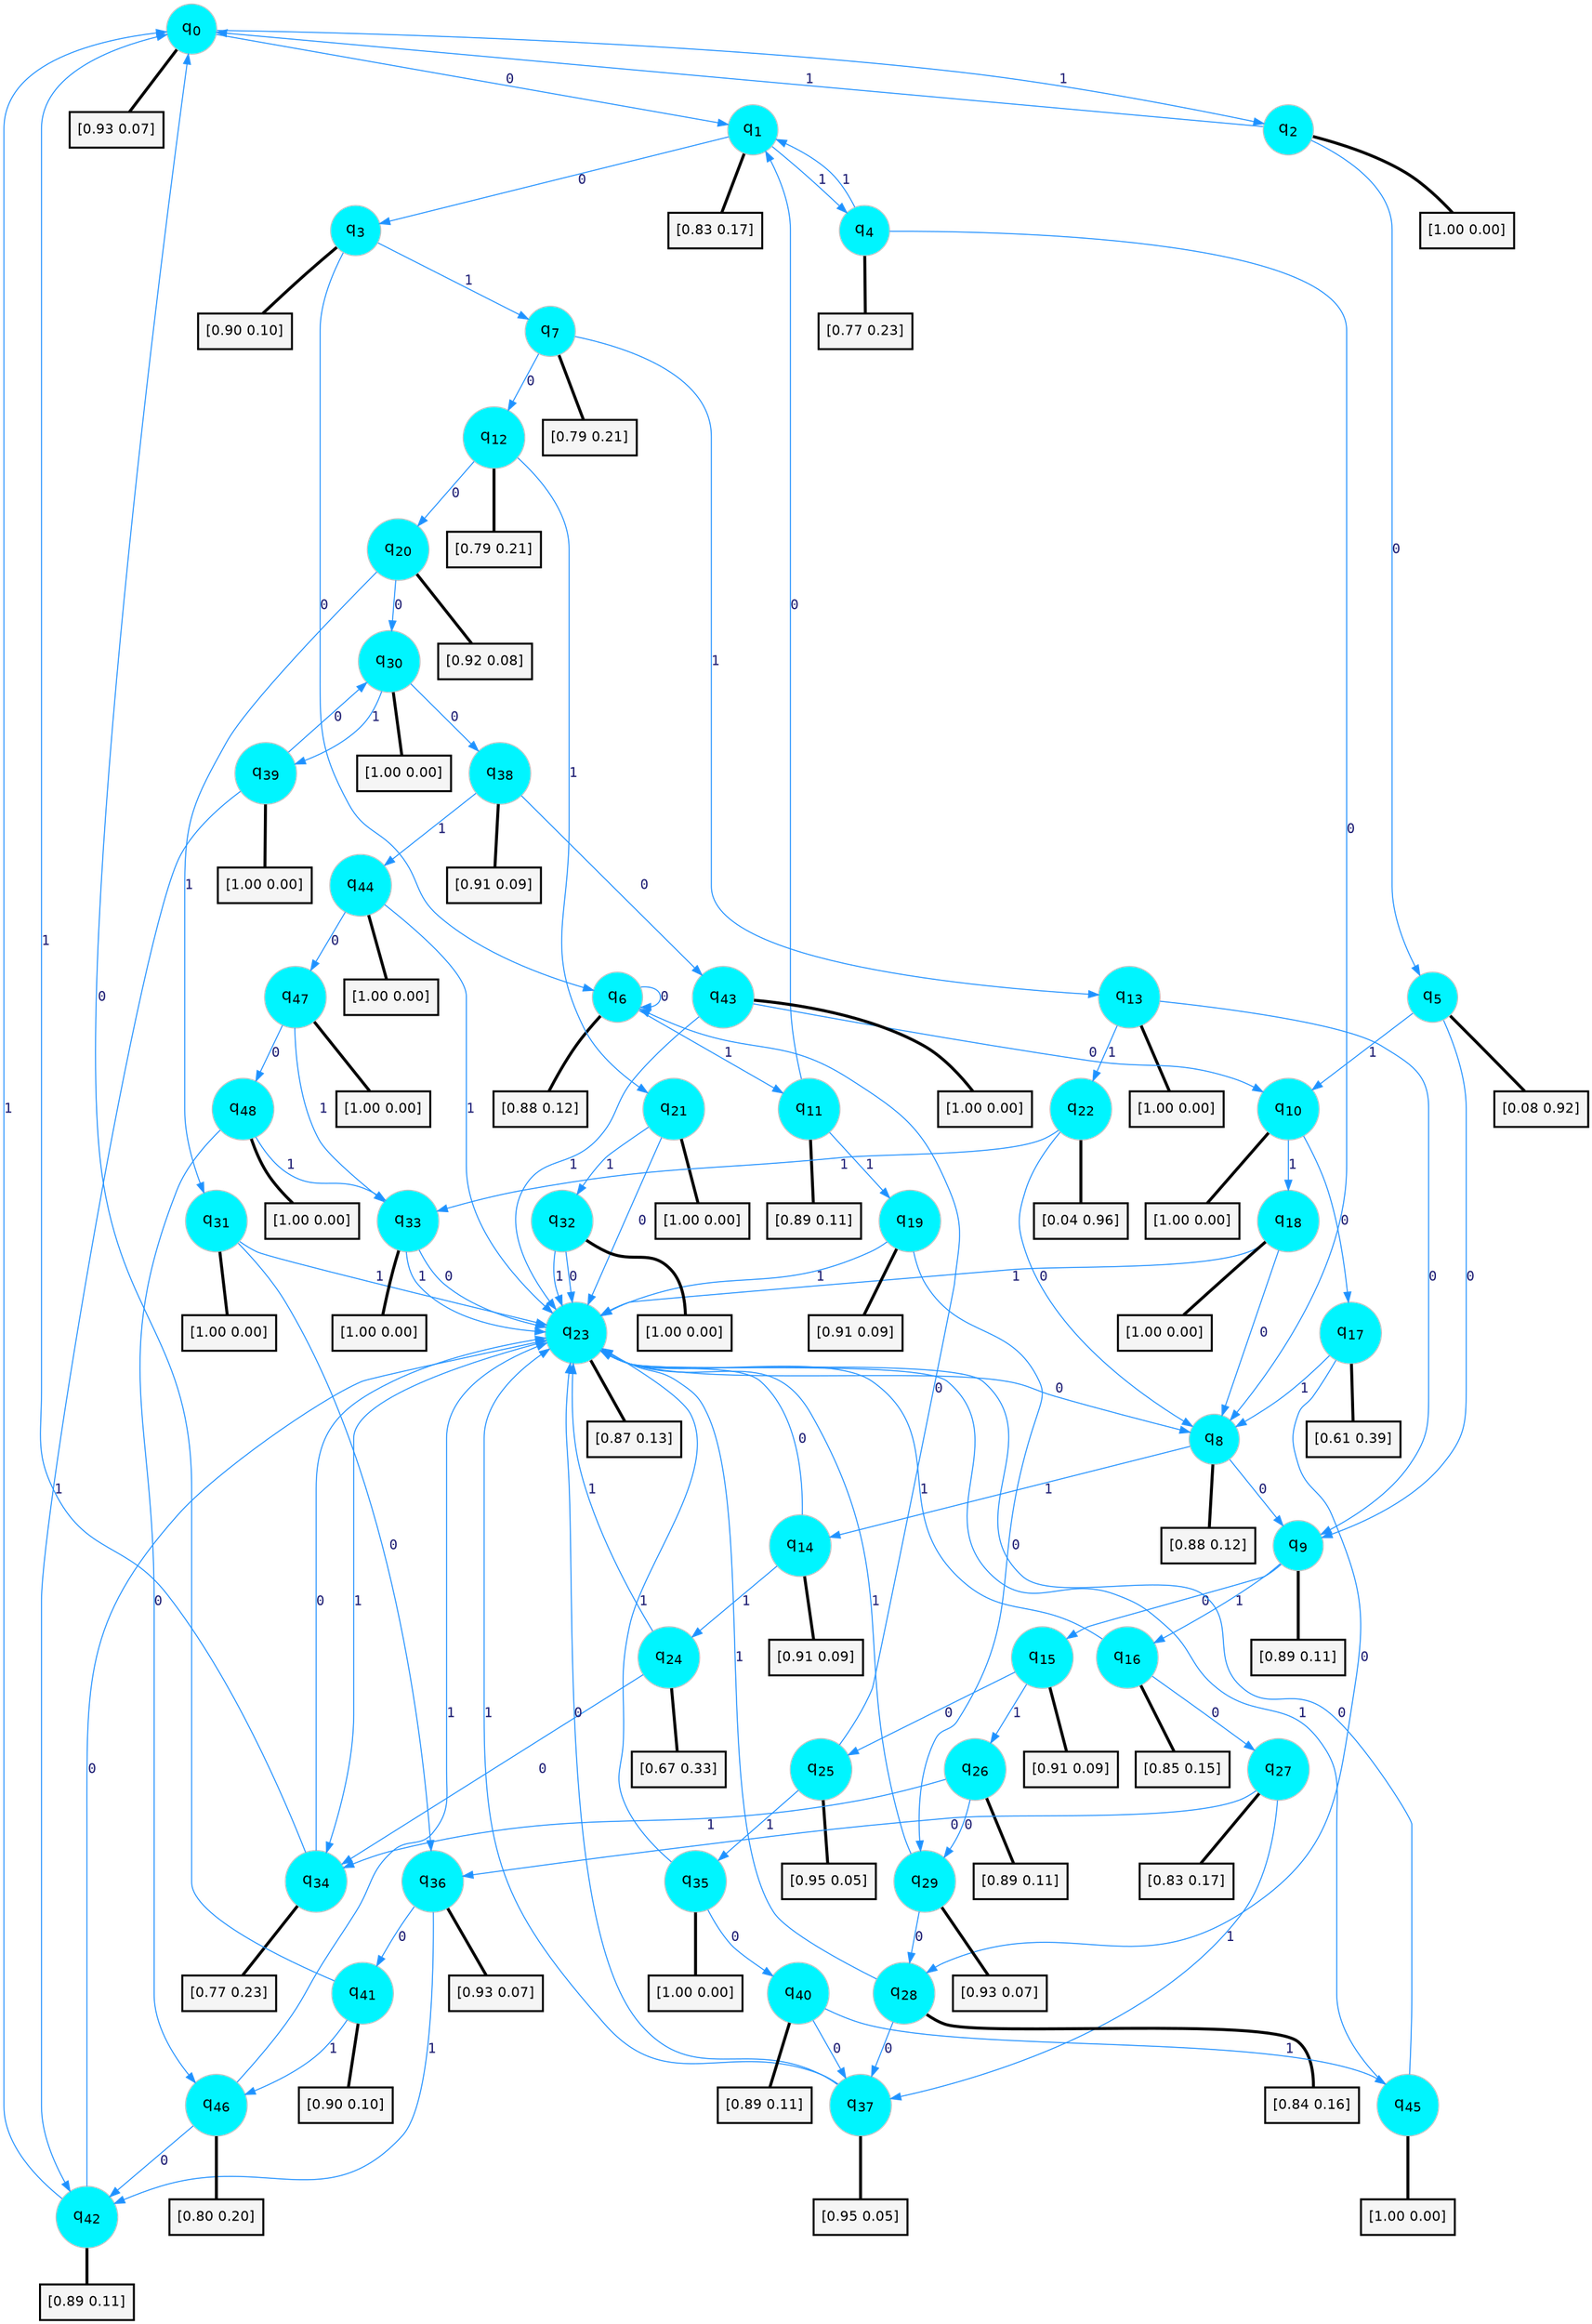 digraph G {
graph [
bgcolor=transparent, dpi=300, rankdir=TD, size="40,25"];
node [
color=gray, fillcolor=turquoise1, fontcolor=black, fontname=Helvetica, fontsize=16, fontweight=bold, shape=circle, style=filled];
edge [
arrowsize=1, color=dodgerblue1, fontcolor=midnightblue, fontname=courier, fontweight=bold, penwidth=1, style=solid, weight=20];
0[label=<q<SUB>0</SUB>>];
1[label=<q<SUB>1</SUB>>];
2[label=<q<SUB>2</SUB>>];
3[label=<q<SUB>3</SUB>>];
4[label=<q<SUB>4</SUB>>];
5[label=<q<SUB>5</SUB>>];
6[label=<q<SUB>6</SUB>>];
7[label=<q<SUB>7</SUB>>];
8[label=<q<SUB>8</SUB>>];
9[label=<q<SUB>9</SUB>>];
10[label=<q<SUB>10</SUB>>];
11[label=<q<SUB>11</SUB>>];
12[label=<q<SUB>12</SUB>>];
13[label=<q<SUB>13</SUB>>];
14[label=<q<SUB>14</SUB>>];
15[label=<q<SUB>15</SUB>>];
16[label=<q<SUB>16</SUB>>];
17[label=<q<SUB>17</SUB>>];
18[label=<q<SUB>18</SUB>>];
19[label=<q<SUB>19</SUB>>];
20[label=<q<SUB>20</SUB>>];
21[label=<q<SUB>21</SUB>>];
22[label=<q<SUB>22</SUB>>];
23[label=<q<SUB>23</SUB>>];
24[label=<q<SUB>24</SUB>>];
25[label=<q<SUB>25</SUB>>];
26[label=<q<SUB>26</SUB>>];
27[label=<q<SUB>27</SUB>>];
28[label=<q<SUB>28</SUB>>];
29[label=<q<SUB>29</SUB>>];
30[label=<q<SUB>30</SUB>>];
31[label=<q<SUB>31</SUB>>];
32[label=<q<SUB>32</SUB>>];
33[label=<q<SUB>33</SUB>>];
34[label=<q<SUB>34</SUB>>];
35[label=<q<SUB>35</SUB>>];
36[label=<q<SUB>36</SUB>>];
37[label=<q<SUB>37</SUB>>];
38[label=<q<SUB>38</SUB>>];
39[label=<q<SUB>39</SUB>>];
40[label=<q<SUB>40</SUB>>];
41[label=<q<SUB>41</SUB>>];
42[label=<q<SUB>42</SUB>>];
43[label=<q<SUB>43</SUB>>];
44[label=<q<SUB>44</SUB>>];
45[label=<q<SUB>45</SUB>>];
46[label=<q<SUB>46</SUB>>];
47[label=<q<SUB>47</SUB>>];
48[label=<q<SUB>48</SUB>>];
49[label="[0.93 0.07]", shape=box,fontcolor=black, fontname=Helvetica, fontsize=14, penwidth=2, fillcolor=whitesmoke,color=black];
50[label="[0.83 0.17]", shape=box,fontcolor=black, fontname=Helvetica, fontsize=14, penwidth=2, fillcolor=whitesmoke,color=black];
51[label="[1.00 0.00]", shape=box,fontcolor=black, fontname=Helvetica, fontsize=14, penwidth=2, fillcolor=whitesmoke,color=black];
52[label="[0.90 0.10]", shape=box,fontcolor=black, fontname=Helvetica, fontsize=14, penwidth=2, fillcolor=whitesmoke,color=black];
53[label="[0.77 0.23]", shape=box,fontcolor=black, fontname=Helvetica, fontsize=14, penwidth=2, fillcolor=whitesmoke,color=black];
54[label="[0.08 0.92]", shape=box,fontcolor=black, fontname=Helvetica, fontsize=14, penwidth=2, fillcolor=whitesmoke,color=black];
55[label="[0.88 0.12]", shape=box,fontcolor=black, fontname=Helvetica, fontsize=14, penwidth=2, fillcolor=whitesmoke,color=black];
56[label="[0.79 0.21]", shape=box,fontcolor=black, fontname=Helvetica, fontsize=14, penwidth=2, fillcolor=whitesmoke,color=black];
57[label="[0.88 0.12]", shape=box,fontcolor=black, fontname=Helvetica, fontsize=14, penwidth=2, fillcolor=whitesmoke,color=black];
58[label="[0.89 0.11]", shape=box,fontcolor=black, fontname=Helvetica, fontsize=14, penwidth=2, fillcolor=whitesmoke,color=black];
59[label="[1.00 0.00]", shape=box,fontcolor=black, fontname=Helvetica, fontsize=14, penwidth=2, fillcolor=whitesmoke,color=black];
60[label="[0.89 0.11]", shape=box,fontcolor=black, fontname=Helvetica, fontsize=14, penwidth=2, fillcolor=whitesmoke,color=black];
61[label="[0.79 0.21]", shape=box,fontcolor=black, fontname=Helvetica, fontsize=14, penwidth=2, fillcolor=whitesmoke,color=black];
62[label="[1.00 0.00]", shape=box,fontcolor=black, fontname=Helvetica, fontsize=14, penwidth=2, fillcolor=whitesmoke,color=black];
63[label="[0.91 0.09]", shape=box,fontcolor=black, fontname=Helvetica, fontsize=14, penwidth=2, fillcolor=whitesmoke,color=black];
64[label="[0.91 0.09]", shape=box,fontcolor=black, fontname=Helvetica, fontsize=14, penwidth=2, fillcolor=whitesmoke,color=black];
65[label="[0.85 0.15]", shape=box,fontcolor=black, fontname=Helvetica, fontsize=14, penwidth=2, fillcolor=whitesmoke,color=black];
66[label="[0.61 0.39]", shape=box,fontcolor=black, fontname=Helvetica, fontsize=14, penwidth=2, fillcolor=whitesmoke,color=black];
67[label="[1.00 0.00]", shape=box,fontcolor=black, fontname=Helvetica, fontsize=14, penwidth=2, fillcolor=whitesmoke,color=black];
68[label="[0.91 0.09]", shape=box,fontcolor=black, fontname=Helvetica, fontsize=14, penwidth=2, fillcolor=whitesmoke,color=black];
69[label="[0.92 0.08]", shape=box,fontcolor=black, fontname=Helvetica, fontsize=14, penwidth=2, fillcolor=whitesmoke,color=black];
70[label="[1.00 0.00]", shape=box,fontcolor=black, fontname=Helvetica, fontsize=14, penwidth=2, fillcolor=whitesmoke,color=black];
71[label="[0.04 0.96]", shape=box,fontcolor=black, fontname=Helvetica, fontsize=14, penwidth=2, fillcolor=whitesmoke,color=black];
72[label="[0.87 0.13]", shape=box,fontcolor=black, fontname=Helvetica, fontsize=14, penwidth=2, fillcolor=whitesmoke,color=black];
73[label="[0.67 0.33]", shape=box,fontcolor=black, fontname=Helvetica, fontsize=14, penwidth=2, fillcolor=whitesmoke,color=black];
74[label="[0.95 0.05]", shape=box,fontcolor=black, fontname=Helvetica, fontsize=14, penwidth=2, fillcolor=whitesmoke,color=black];
75[label="[0.89 0.11]", shape=box,fontcolor=black, fontname=Helvetica, fontsize=14, penwidth=2, fillcolor=whitesmoke,color=black];
76[label="[0.83 0.17]", shape=box,fontcolor=black, fontname=Helvetica, fontsize=14, penwidth=2, fillcolor=whitesmoke,color=black];
77[label="[0.84 0.16]", shape=box,fontcolor=black, fontname=Helvetica, fontsize=14, penwidth=2, fillcolor=whitesmoke,color=black];
78[label="[0.93 0.07]", shape=box,fontcolor=black, fontname=Helvetica, fontsize=14, penwidth=2, fillcolor=whitesmoke,color=black];
79[label="[1.00 0.00]", shape=box,fontcolor=black, fontname=Helvetica, fontsize=14, penwidth=2, fillcolor=whitesmoke,color=black];
80[label="[1.00 0.00]", shape=box,fontcolor=black, fontname=Helvetica, fontsize=14, penwidth=2, fillcolor=whitesmoke,color=black];
81[label="[1.00 0.00]", shape=box,fontcolor=black, fontname=Helvetica, fontsize=14, penwidth=2, fillcolor=whitesmoke,color=black];
82[label="[1.00 0.00]", shape=box,fontcolor=black, fontname=Helvetica, fontsize=14, penwidth=2, fillcolor=whitesmoke,color=black];
83[label="[0.77 0.23]", shape=box,fontcolor=black, fontname=Helvetica, fontsize=14, penwidth=2, fillcolor=whitesmoke,color=black];
84[label="[1.00 0.00]", shape=box,fontcolor=black, fontname=Helvetica, fontsize=14, penwidth=2, fillcolor=whitesmoke,color=black];
85[label="[0.93 0.07]", shape=box,fontcolor=black, fontname=Helvetica, fontsize=14, penwidth=2, fillcolor=whitesmoke,color=black];
86[label="[0.95 0.05]", shape=box,fontcolor=black, fontname=Helvetica, fontsize=14, penwidth=2, fillcolor=whitesmoke,color=black];
87[label="[0.91 0.09]", shape=box,fontcolor=black, fontname=Helvetica, fontsize=14, penwidth=2, fillcolor=whitesmoke,color=black];
88[label="[1.00 0.00]", shape=box,fontcolor=black, fontname=Helvetica, fontsize=14, penwidth=2, fillcolor=whitesmoke,color=black];
89[label="[0.89 0.11]", shape=box,fontcolor=black, fontname=Helvetica, fontsize=14, penwidth=2, fillcolor=whitesmoke,color=black];
90[label="[0.90 0.10]", shape=box,fontcolor=black, fontname=Helvetica, fontsize=14, penwidth=2, fillcolor=whitesmoke,color=black];
91[label="[0.89 0.11]", shape=box,fontcolor=black, fontname=Helvetica, fontsize=14, penwidth=2, fillcolor=whitesmoke,color=black];
92[label="[1.00 0.00]", shape=box,fontcolor=black, fontname=Helvetica, fontsize=14, penwidth=2, fillcolor=whitesmoke,color=black];
93[label="[1.00 0.00]", shape=box,fontcolor=black, fontname=Helvetica, fontsize=14, penwidth=2, fillcolor=whitesmoke,color=black];
94[label="[1.00 0.00]", shape=box,fontcolor=black, fontname=Helvetica, fontsize=14, penwidth=2, fillcolor=whitesmoke,color=black];
95[label="[0.80 0.20]", shape=box,fontcolor=black, fontname=Helvetica, fontsize=14, penwidth=2, fillcolor=whitesmoke,color=black];
96[label="[1.00 0.00]", shape=box,fontcolor=black, fontname=Helvetica, fontsize=14, penwidth=2, fillcolor=whitesmoke,color=black];
97[label="[1.00 0.00]", shape=box,fontcolor=black, fontname=Helvetica, fontsize=14, penwidth=2, fillcolor=whitesmoke,color=black];
0->1 [label=0];
0->2 [label=1];
0->49 [arrowhead=none, penwidth=3,color=black];
1->3 [label=0];
1->4 [label=1];
1->50 [arrowhead=none, penwidth=3,color=black];
2->5 [label=0];
2->0 [label=1];
2->51 [arrowhead=none, penwidth=3,color=black];
3->6 [label=0];
3->7 [label=1];
3->52 [arrowhead=none, penwidth=3,color=black];
4->8 [label=0];
4->1 [label=1];
4->53 [arrowhead=none, penwidth=3,color=black];
5->9 [label=0];
5->10 [label=1];
5->54 [arrowhead=none, penwidth=3,color=black];
6->6 [label=0];
6->11 [label=1];
6->55 [arrowhead=none, penwidth=3,color=black];
7->12 [label=0];
7->13 [label=1];
7->56 [arrowhead=none, penwidth=3,color=black];
8->9 [label=0];
8->14 [label=1];
8->57 [arrowhead=none, penwidth=3,color=black];
9->15 [label=0];
9->16 [label=1];
9->58 [arrowhead=none, penwidth=3,color=black];
10->17 [label=0];
10->18 [label=1];
10->59 [arrowhead=none, penwidth=3,color=black];
11->1 [label=0];
11->19 [label=1];
11->60 [arrowhead=none, penwidth=3,color=black];
12->20 [label=0];
12->21 [label=1];
12->61 [arrowhead=none, penwidth=3,color=black];
13->9 [label=0];
13->22 [label=1];
13->62 [arrowhead=none, penwidth=3,color=black];
14->23 [label=0];
14->24 [label=1];
14->63 [arrowhead=none, penwidth=3,color=black];
15->25 [label=0];
15->26 [label=1];
15->64 [arrowhead=none, penwidth=3,color=black];
16->27 [label=0];
16->23 [label=1];
16->65 [arrowhead=none, penwidth=3,color=black];
17->28 [label=0];
17->8 [label=1];
17->66 [arrowhead=none, penwidth=3,color=black];
18->8 [label=0];
18->23 [label=1];
18->67 [arrowhead=none, penwidth=3,color=black];
19->29 [label=0];
19->23 [label=1];
19->68 [arrowhead=none, penwidth=3,color=black];
20->30 [label=0];
20->31 [label=1];
20->69 [arrowhead=none, penwidth=3,color=black];
21->23 [label=0];
21->32 [label=1];
21->70 [arrowhead=none, penwidth=3,color=black];
22->8 [label=0];
22->33 [label=1];
22->71 [arrowhead=none, penwidth=3,color=black];
23->8 [label=0];
23->34 [label=1];
23->72 [arrowhead=none, penwidth=3,color=black];
24->34 [label=0];
24->23 [label=1];
24->73 [arrowhead=none, penwidth=3,color=black];
25->6 [label=0];
25->35 [label=1];
25->74 [arrowhead=none, penwidth=3,color=black];
26->29 [label=0];
26->34 [label=1];
26->75 [arrowhead=none, penwidth=3,color=black];
27->36 [label=0];
27->37 [label=1];
27->76 [arrowhead=none, penwidth=3,color=black];
28->37 [label=0];
28->23 [label=1];
28->77 [arrowhead=none, penwidth=3,color=black];
29->28 [label=0];
29->23 [label=1];
29->78 [arrowhead=none, penwidth=3,color=black];
30->38 [label=0];
30->39 [label=1];
30->79 [arrowhead=none, penwidth=3,color=black];
31->36 [label=0];
31->23 [label=1];
31->80 [arrowhead=none, penwidth=3,color=black];
32->23 [label=0];
32->23 [label=1];
32->81 [arrowhead=none, penwidth=3,color=black];
33->23 [label=0];
33->23 [label=1];
33->82 [arrowhead=none, penwidth=3,color=black];
34->23 [label=0];
34->0 [label=1];
34->83 [arrowhead=none, penwidth=3,color=black];
35->40 [label=0];
35->23 [label=1];
35->84 [arrowhead=none, penwidth=3,color=black];
36->41 [label=0];
36->42 [label=1];
36->85 [arrowhead=none, penwidth=3,color=black];
37->23 [label=0];
37->23 [label=1];
37->86 [arrowhead=none, penwidth=3,color=black];
38->43 [label=0];
38->44 [label=1];
38->87 [arrowhead=none, penwidth=3,color=black];
39->30 [label=0];
39->42 [label=1];
39->88 [arrowhead=none, penwidth=3,color=black];
40->37 [label=0];
40->45 [label=1];
40->89 [arrowhead=none, penwidth=3,color=black];
41->0 [label=0];
41->46 [label=1];
41->90 [arrowhead=none, penwidth=3,color=black];
42->23 [label=0];
42->0 [label=1];
42->91 [arrowhead=none, penwidth=3,color=black];
43->10 [label=0];
43->23 [label=1];
43->92 [arrowhead=none, penwidth=3,color=black];
44->47 [label=0];
44->23 [label=1];
44->93 [arrowhead=none, penwidth=3,color=black];
45->23 [label=0];
45->23 [label=1];
45->94 [arrowhead=none, penwidth=3,color=black];
46->42 [label=0];
46->23 [label=1];
46->95 [arrowhead=none, penwidth=3,color=black];
47->48 [label=0];
47->33 [label=1];
47->96 [arrowhead=none, penwidth=3,color=black];
48->46 [label=0];
48->33 [label=1];
48->97 [arrowhead=none, penwidth=3,color=black];
}
